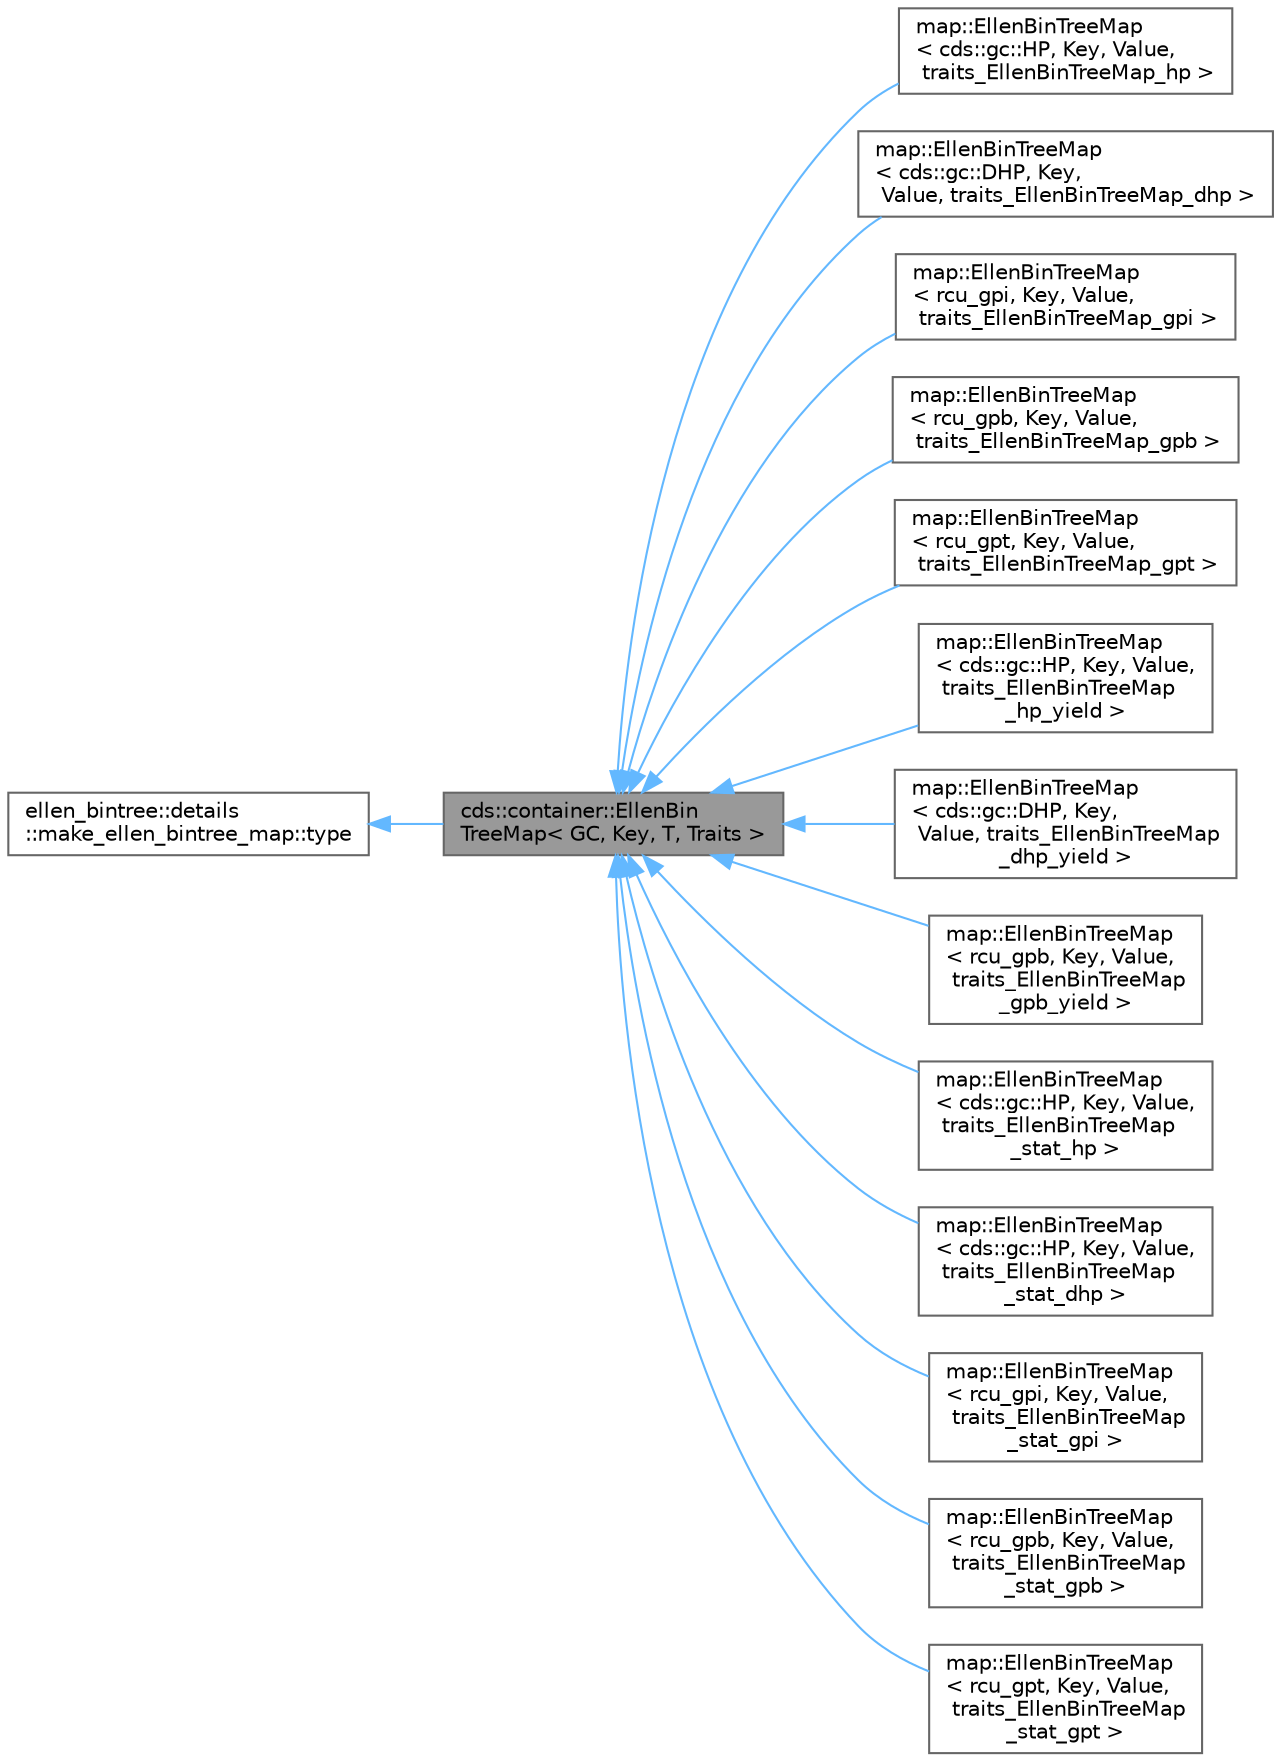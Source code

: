 digraph "cds::container::EllenBinTreeMap&lt; GC, Key, T, Traits &gt;"
{
 // LATEX_PDF_SIZE
  bgcolor="transparent";
  edge [fontname=Helvetica,fontsize=10,labelfontname=Helvetica,labelfontsize=10];
  node [fontname=Helvetica,fontsize=10,shape=box,height=0.2,width=0.4];
  rankdir="LR";
  Node1 [id="Node000001",label="cds::container::EllenBin\lTreeMap\< GC, Key, T, Traits \>",height=0.2,width=0.4,color="gray40", fillcolor="grey60", style="filled", fontcolor="black",tooltip="Map based on Ellen's et al binary search tree"];
  Node2 -> Node1 [id="edge1_Node000001_Node000002",dir="back",color="steelblue1",style="solid",tooltip=" "];
  Node2 [id="Node000002",label="ellen_bintree::details\l::make_ellen_bintree_map::type",height=0.2,width=0.4,color="gray40", fillcolor="white", style="filled",tooltip=" "];
  Node1 -> Node3 [id="edge2_Node000001_Node000003",dir="back",color="steelblue1",style="solid",tooltip=" "];
  Node3 [id="Node000003",label="map::EllenBinTreeMap\l\< cds::gc::HP, Key, Value,\l traits_EllenBinTreeMap_hp \>",height=0.2,width=0.4,color="gray40", fillcolor="white", style="filled",URL="$classmap_1_1_ellen_bin_tree_map.html",tooltip=" "];
  Node1 -> Node4 [id="edge3_Node000001_Node000004",dir="back",color="steelblue1",style="solid",tooltip=" "];
  Node4 [id="Node000004",label="map::EllenBinTreeMap\l\< cds::gc::DHP, Key,\l Value, traits_EllenBinTreeMap_dhp \>",height=0.2,width=0.4,color="gray40", fillcolor="white", style="filled",URL="$classmap_1_1_ellen_bin_tree_map.html",tooltip=" "];
  Node1 -> Node5 [id="edge4_Node000001_Node000005",dir="back",color="steelblue1",style="solid",tooltip=" "];
  Node5 [id="Node000005",label="map::EllenBinTreeMap\l\< rcu_gpi, Key, Value,\l traits_EllenBinTreeMap_gpi \>",height=0.2,width=0.4,color="gray40", fillcolor="white", style="filled",URL="$classmap_1_1_ellen_bin_tree_map.html",tooltip=" "];
  Node1 -> Node6 [id="edge5_Node000001_Node000006",dir="back",color="steelblue1",style="solid",tooltip=" "];
  Node6 [id="Node000006",label="map::EllenBinTreeMap\l\< rcu_gpb, Key, Value,\l traits_EllenBinTreeMap_gpb \>",height=0.2,width=0.4,color="gray40", fillcolor="white", style="filled",URL="$classmap_1_1_ellen_bin_tree_map.html",tooltip=" "];
  Node1 -> Node7 [id="edge6_Node000001_Node000007",dir="back",color="steelblue1",style="solid",tooltip=" "];
  Node7 [id="Node000007",label="map::EllenBinTreeMap\l\< rcu_gpt, Key, Value,\l traits_EllenBinTreeMap_gpt \>",height=0.2,width=0.4,color="gray40", fillcolor="white", style="filled",URL="$classmap_1_1_ellen_bin_tree_map.html",tooltip=" "];
  Node1 -> Node8 [id="edge7_Node000001_Node000008",dir="back",color="steelblue1",style="solid",tooltip=" "];
  Node8 [id="Node000008",label="map::EllenBinTreeMap\l\< cds::gc::HP, Key, Value,\l traits_EllenBinTreeMap\l_hp_yield \>",height=0.2,width=0.4,color="gray40", fillcolor="white", style="filled",URL="$classmap_1_1_ellen_bin_tree_map.html",tooltip=" "];
  Node1 -> Node9 [id="edge8_Node000001_Node000009",dir="back",color="steelblue1",style="solid",tooltip=" "];
  Node9 [id="Node000009",label="map::EllenBinTreeMap\l\< cds::gc::DHP, Key,\l Value, traits_EllenBinTreeMap\l_dhp_yield \>",height=0.2,width=0.4,color="gray40", fillcolor="white", style="filled",URL="$classmap_1_1_ellen_bin_tree_map.html",tooltip=" "];
  Node1 -> Node10 [id="edge9_Node000001_Node000010",dir="back",color="steelblue1",style="solid",tooltip=" "];
  Node10 [id="Node000010",label="map::EllenBinTreeMap\l\< rcu_gpb, Key, Value,\l traits_EllenBinTreeMap\l_gpb_yield \>",height=0.2,width=0.4,color="gray40", fillcolor="white", style="filled",URL="$classmap_1_1_ellen_bin_tree_map.html",tooltip=" "];
  Node1 -> Node11 [id="edge10_Node000001_Node000011",dir="back",color="steelblue1",style="solid",tooltip=" "];
  Node11 [id="Node000011",label="map::EllenBinTreeMap\l\< cds::gc::HP, Key, Value,\l traits_EllenBinTreeMap\l_stat_hp \>",height=0.2,width=0.4,color="gray40", fillcolor="white", style="filled",URL="$classmap_1_1_ellen_bin_tree_map.html",tooltip=" "];
  Node1 -> Node12 [id="edge11_Node000001_Node000012",dir="back",color="steelblue1",style="solid",tooltip=" "];
  Node12 [id="Node000012",label="map::EllenBinTreeMap\l\< cds::gc::HP, Key, Value,\l traits_EllenBinTreeMap\l_stat_dhp \>",height=0.2,width=0.4,color="gray40", fillcolor="white", style="filled",URL="$classmap_1_1_ellen_bin_tree_map.html",tooltip=" "];
  Node1 -> Node13 [id="edge12_Node000001_Node000013",dir="back",color="steelblue1",style="solid",tooltip=" "];
  Node13 [id="Node000013",label="map::EllenBinTreeMap\l\< rcu_gpi, Key, Value,\l traits_EllenBinTreeMap\l_stat_gpi \>",height=0.2,width=0.4,color="gray40", fillcolor="white", style="filled",URL="$classmap_1_1_ellen_bin_tree_map.html",tooltip=" "];
  Node1 -> Node14 [id="edge13_Node000001_Node000014",dir="back",color="steelblue1",style="solid",tooltip=" "];
  Node14 [id="Node000014",label="map::EllenBinTreeMap\l\< rcu_gpb, Key, Value,\l traits_EllenBinTreeMap\l_stat_gpb \>",height=0.2,width=0.4,color="gray40", fillcolor="white", style="filled",URL="$classmap_1_1_ellen_bin_tree_map.html",tooltip=" "];
  Node1 -> Node15 [id="edge14_Node000001_Node000015",dir="back",color="steelblue1",style="solid",tooltip=" "];
  Node15 [id="Node000015",label="map::EllenBinTreeMap\l\< rcu_gpt, Key, Value,\l traits_EllenBinTreeMap\l_stat_gpt \>",height=0.2,width=0.4,color="gray40", fillcolor="white", style="filled",URL="$classmap_1_1_ellen_bin_tree_map.html",tooltip=" "];
}
